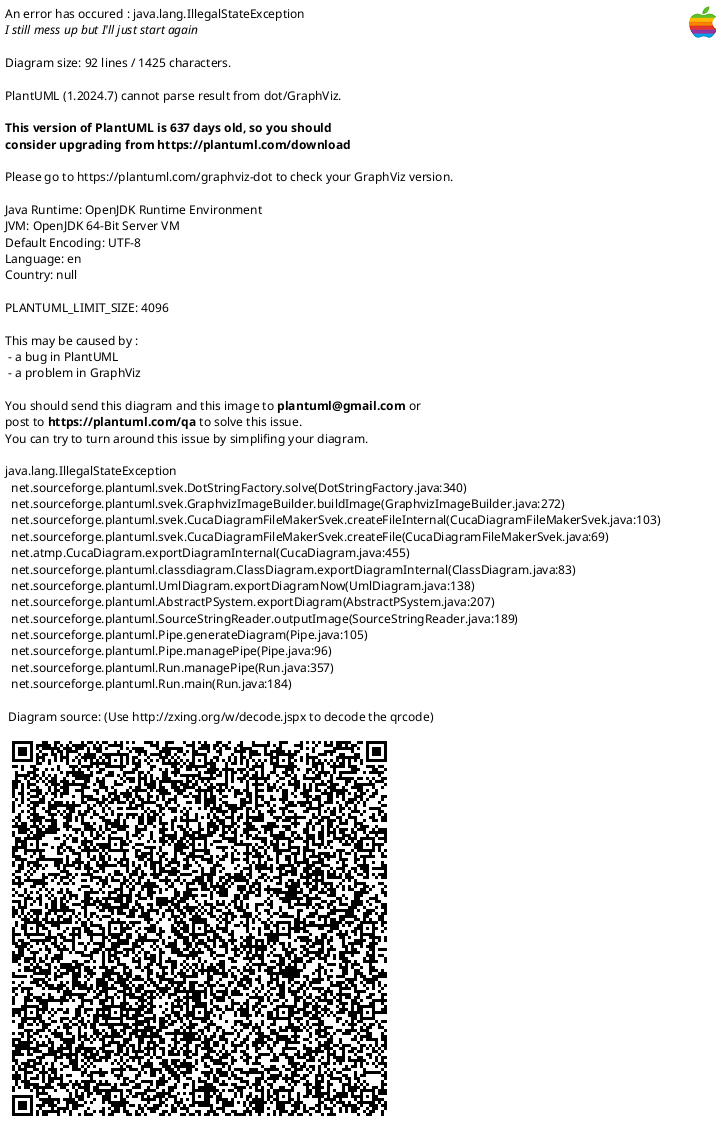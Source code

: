 @startuml unitedAPI
skinparam linetype polyline
skinparam linetype ortho

class WorkOrder
{
    * WorkOrderId:Char(8)
    --
    * ShHeaderId:Char(6)\n<FK:SequenceHeader>
    * SoLineId:Char(6)\n<FK:SaleOrderLine>
    * SoHeaderId:Char(6)\n<FK:SaleOrderHeader>
    * Quanity:Int(16)
}

class SaleOrderHeader
{
    * SoHeaderId:Char(6)\n<FK:saleOrderHeader>
    --
    * CustomerId:Int(6) <FK:Customer>
}

class SaleOrderLine
{
    * SoLineId:Char(6)
    * SoHeaderId:Char(6)\n<FK:SaleOrderHeader>
    --
    * DateDue:Day
    * PartId <FK:Part>
}

class SequenceHeader
{
    * ShHeaderId:Char(6)
    --
    * PartId <FK:Part>
}

class SequenceLine
{
    * ShLineId:char(10)
    --
    * ShHeaderId:char(6)\n<FK:SequenceHeader>
}

class Part
{
    * PartId <FK:part>
    --
    * Inventory:Int(32)
}

class Customer
{
    * CustomerId:Int(16)
    --
    * Name:Char(100)
    * Address:Char(500)
}

class Staff
{
    * StaffID:Char(8)
    --
    * Name:Char(100)
}

class WorkedOn
{
    * StaffID:Char(8)
    * ShLineId:char(10)
    --
}

class WorkStation
{
    * Name:Char(50)
    --
}

SaleOrderHeader ||--o{ SaleOrderLine
SequenceHeader ||--o{ SequenceLine
WorkOrder }o--|| SequenceHeader
SequenceHeader }o--|| Part
SequenceLine }o--|| WorkStation
SaleOrderHeader }o--|| Customer
WorkOrder }o--|| SaleOrderLine
SaleOrderLine }o--|| Part
WorkedOn }o--|| SequenceLine
WorkedOn }o--|| WorkOrder
WorkedOn }o--|| Staff

@enduml
